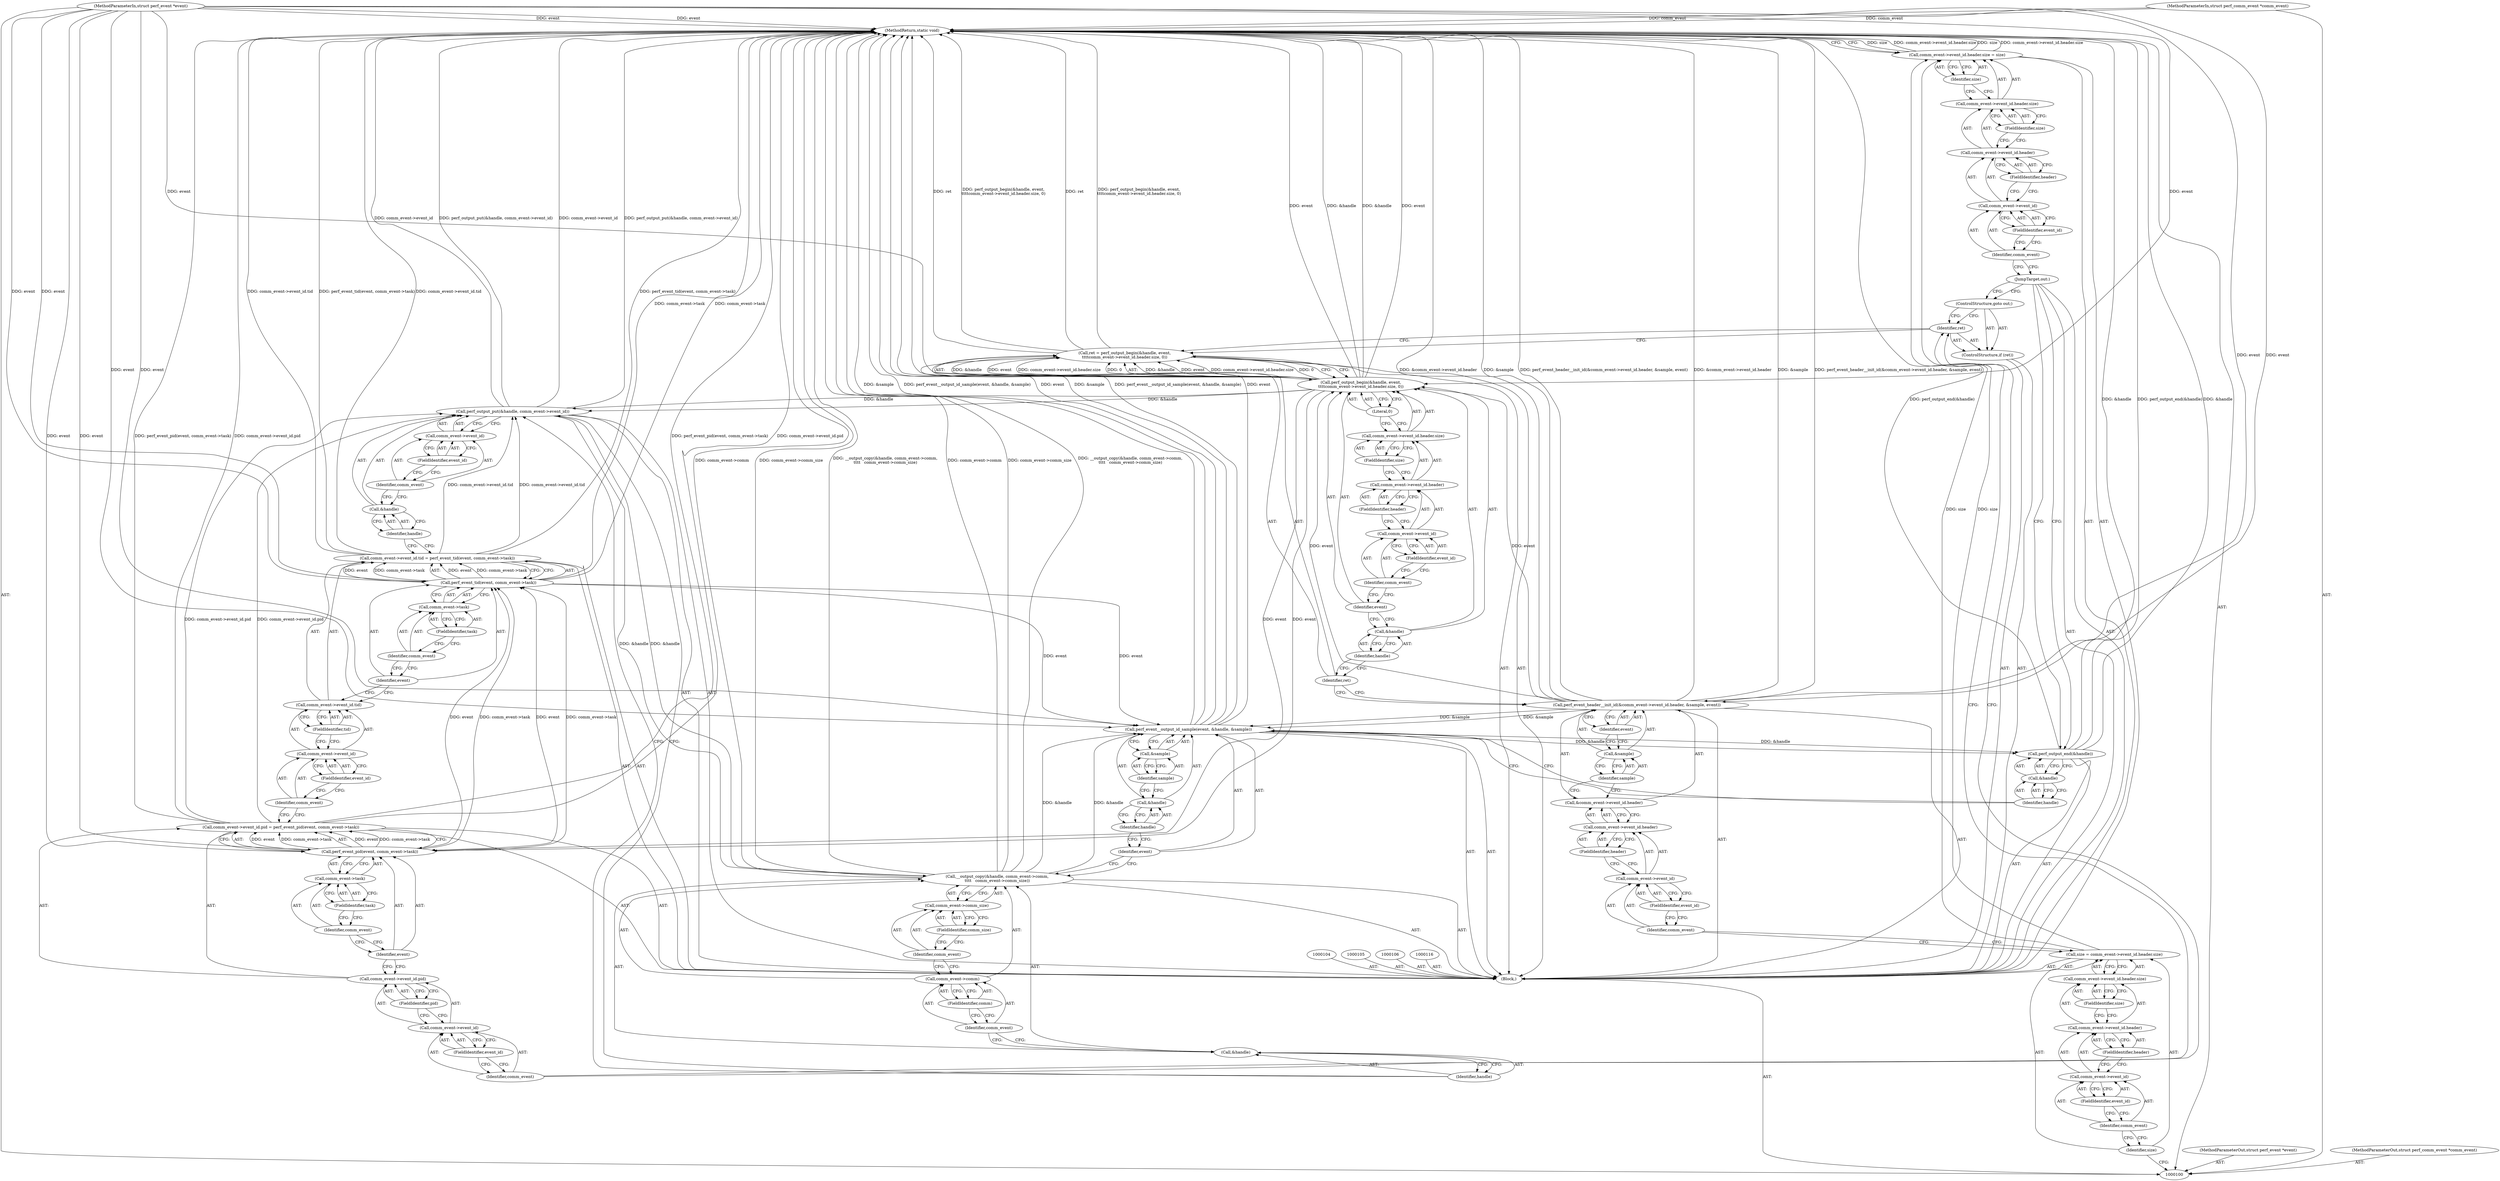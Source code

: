 digraph "0_linux_a8b0ca17b80e92faab46ee7179ba9e99ccb61233_57" {
"1000200" [label="(MethodReturn,static void)"];
"1000101" [label="(MethodParameterIn,struct perf_event *event)"];
"1000272" [label="(MethodParameterOut,struct perf_event *event)"];
"1000127" [label="(Call,ret = perf_output_begin(&handle, event,\n\t\t\t\tcomm_event->event_id.header.size, 0))"];
"1000128" [label="(Identifier,ret)"];
"1000130" [label="(Call,&handle)"];
"1000131" [label="(Identifier,handle)"];
"1000132" [label="(Identifier,event)"];
"1000129" [label="(Call,perf_output_begin(&handle, event,\n\t\t\t\tcomm_event->event_id.header.size, 0))"];
"1000137" [label="(FieldIdentifier,event_id)"];
"1000138" [label="(FieldIdentifier,header)"];
"1000139" [label="(FieldIdentifier,size)"];
"1000140" [label="(Literal,0)"];
"1000133" [label="(Call,comm_event->event_id.header.size)"];
"1000134" [label="(Call,comm_event->event_id.header)"];
"1000135" [label="(Call,comm_event->event_id)"];
"1000136" [label="(Identifier,comm_event)"];
"1000141" [label="(ControlStructure,if (ret))"];
"1000142" [label="(Identifier,ret)"];
"1000143" [label="(ControlStructure,goto out;)"];
"1000144" [label="(Call,comm_event->event_id.pid = perf_event_pid(event, comm_event->task))"];
"1000145" [label="(Call,comm_event->event_id.pid)"];
"1000146" [label="(Call,comm_event->event_id)"];
"1000147" [label="(Identifier,comm_event)"];
"1000148" [label="(FieldIdentifier,event_id)"];
"1000149" [label="(FieldIdentifier,pid)"];
"1000150" [label="(Call,perf_event_pid(event, comm_event->task))"];
"1000151" [label="(Identifier,event)"];
"1000152" [label="(Call,comm_event->task)"];
"1000153" [label="(Identifier,comm_event)"];
"1000154" [label="(FieldIdentifier,task)"];
"1000155" [label="(Call,comm_event->event_id.tid = perf_event_tid(event, comm_event->task))"];
"1000156" [label="(Call,comm_event->event_id.tid)"];
"1000157" [label="(Call,comm_event->event_id)"];
"1000158" [label="(Identifier,comm_event)"];
"1000159" [label="(FieldIdentifier,event_id)"];
"1000160" [label="(FieldIdentifier,tid)"];
"1000161" [label="(Call,perf_event_tid(event, comm_event->task))"];
"1000162" [label="(Identifier,event)"];
"1000163" [label="(Call,comm_event->task)"];
"1000164" [label="(Identifier,comm_event)"];
"1000165" [label="(FieldIdentifier,task)"];
"1000166" [label="(Call,perf_output_put(&handle, comm_event->event_id))"];
"1000167" [label="(Call,&handle)"];
"1000168" [label="(Identifier,handle)"];
"1000169" [label="(Call,comm_event->event_id)"];
"1000170" [label="(Identifier,comm_event)"];
"1000171" [label="(FieldIdentifier,event_id)"];
"1000102" [label="(MethodParameterIn,struct perf_comm_event *comm_event)"];
"1000273" [label="(MethodParameterOut,struct perf_comm_event *comm_event)"];
"1000172" [label="(Call,__output_copy(&handle, comm_event->comm,\n\t\t\t\t   comm_event->comm_size))"];
"1000173" [label="(Call,&handle)"];
"1000174" [label="(Identifier,handle)"];
"1000175" [label="(Call,comm_event->comm)"];
"1000176" [label="(Identifier,comm_event)"];
"1000177" [label="(FieldIdentifier,comm)"];
"1000180" [label="(FieldIdentifier,comm_size)"];
"1000178" [label="(Call,comm_event->comm_size)"];
"1000179" [label="(Identifier,comm_event)"];
"1000181" [label="(Call,perf_event__output_id_sample(event, &handle, &sample))"];
"1000182" [label="(Identifier,event)"];
"1000183" [label="(Call,&handle)"];
"1000184" [label="(Identifier,handle)"];
"1000185" [label="(Call,&sample)"];
"1000186" [label="(Identifier,sample)"];
"1000187" [label="(Call,perf_output_end(&handle))"];
"1000188" [label="(Call,&handle)"];
"1000189" [label="(Identifier,handle)"];
"1000190" [label="(JumpTarget,out:)"];
"1000191" [label="(Call,comm_event->event_id.header.size = size)"];
"1000192" [label="(Call,comm_event->event_id.header.size)"];
"1000193" [label="(Call,comm_event->event_id.header)"];
"1000194" [label="(Call,comm_event->event_id)"];
"1000195" [label="(Identifier,comm_event)"];
"1000196" [label="(FieldIdentifier,event_id)"];
"1000197" [label="(FieldIdentifier,header)"];
"1000198" [label="(FieldIdentifier,size)"];
"1000199" [label="(Identifier,size)"];
"1000103" [label="(Block,)"];
"1000109" [label="(Call,comm_event->event_id.header.size)"];
"1000110" [label="(Call,comm_event->event_id.header)"];
"1000111" [label="(Call,comm_event->event_id)"];
"1000112" [label="(Identifier,comm_event)"];
"1000113" [label="(FieldIdentifier,event_id)"];
"1000114" [label="(FieldIdentifier,header)"];
"1000115" [label="(FieldIdentifier,size)"];
"1000107" [label="(Call,size = comm_event->event_id.header.size)"];
"1000108" [label="(Identifier,size)"];
"1000117" [label="(Call,perf_event_header__init_id(&comm_event->event_id.header, &sample, event))"];
"1000118" [label="(Call,&comm_event->event_id.header)"];
"1000119" [label="(Call,comm_event->event_id.header)"];
"1000120" [label="(Call,comm_event->event_id)"];
"1000121" [label="(Identifier,comm_event)"];
"1000122" [label="(FieldIdentifier,event_id)"];
"1000123" [label="(FieldIdentifier,header)"];
"1000124" [label="(Call,&sample)"];
"1000125" [label="(Identifier,sample)"];
"1000126" [label="(Identifier,event)"];
"1000200" -> "1000100"  [label="AST: "];
"1000200" -> "1000191"  [label="CFG: "];
"1000129" -> "1000200"  [label="DDG: &handle"];
"1000129" -> "1000200"  [label="DDG: event"];
"1000181" -> "1000200"  [label="DDG: &sample"];
"1000181" -> "1000200"  [label="DDG: perf_event__output_id_sample(event, &handle, &sample)"];
"1000181" -> "1000200"  [label="DDG: event"];
"1000166" -> "1000200"  [label="DDG: comm_event->event_id"];
"1000166" -> "1000200"  [label="DDG: perf_output_put(&handle, comm_event->event_id)"];
"1000117" -> "1000200"  [label="DDG: &comm_event->event_id.header"];
"1000117" -> "1000200"  [label="DDG: &sample"];
"1000117" -> "1000200"  [label="DDG: perf_event_header__init_id(&comm_event->event_id.header, &sample, event)"];
"1000102" -> "1000200"  [label="DDG: comm_event"];
"1000191" -> "1000200"  [label="DDG: size"];
"1000191" -> "1000200"  [label="DDG: comm_event->event_id.header.size"];
"1000101" -> "1000200"  [label="DDG: event"];
"1000144" -> "1000200"  [label="DDG: comm_event->event_id.pid"];
"1000144" -> "1000200"  [label="DDG: perf_event_pid(event, comm_event->task)"];
"1000161" -> "1000200"  [label="DDG: comm_event->task"];
"1000172" -> "1000200"  [label="DDG: comm_event->comm"];
"1000172" -> "1000200"  [label="DDG: comm_event->comm_size"];
"1000172" -> "1000200"  [label="DDG: __output_copy(&handle, comm_event->comm,\n\t\t\t\t   comm_event->comm_size)"];
"1000187" -> "1000200"  [label="DDG: &handle"];
"1000187" -> "1000200"  [label="DDG: perf_output_end(&handle)"];
"1000127" -> "1000200"  [label="DDG: perf_output_begin(&handle, event,\n\t\t\t\tcomm_event->event_id.header.size, 0)"];
"1000127" -> "1000200"  [label="DDG: ret"];
"1000155" -> "1000200"  [label="DDG: comm_event->event_id.tid"];
"1000155" -> "1000200"  [label="DDG: perf_event_tid(event, comm_event->task)"];
"1000101" -> "1000100"  [label="AST: "];
"1000101" -> "1000200"  [label="DDG: event"];
"1000101" -> "1000117"  [label="DDG: event"];
"1000101" -> "1000129"  [label="DDG: event"];
"1000101" -> "1000150"  [label="DDG: event"];
"1000101" -> "1000161"  [label="DDG: event"];
"1000101" -> "1000181"  [label="DDG: event"];
"1000272" -> "1000100"  [label="AST: "];
"1000127" -> "1000103"  [label="AST: "];
"1000127" -> "1000129"  [label="CFG: "];
"1000128" -> "1000127"  [label="AST: "];
"1000129" -> "1000127"  [label="AST: "];
"1000142" -> "1000127"  [label="CFG: "];
"1000127" -> "1000200"  [label="DDG: perf_output_begin(&handle, event,\n\t\t\t\tcomm_event->event_id.header.size, 0)"];
"1000127" -> "1000200"  [label="DDG: ret"];
"1000129" -> "1000127"  [label="DDG: &handle"];
"1000129" -> "1000127"  [label="DDG: event"];
"1000129" -> "1000127"  [label="DDG: comm_event->event_id.header.size"];
"1000129" -> "1000127"  [label="DDG: 0"];
"1000128" -> "1000127"  [label="AST: "];
"1000128" -> "1000117"  [label="CFG: "];
"1000131" -> "1000128"  [label="CFG: "];
"1000130" -> "1000129"  [label="AST: "];
"1000130" -> "1000131"  [label="CFG: "];
"1000131" -> "1000130"  [label="AST: "];
"1000132" -> "1000130"  [label="CFG: "];
"1000131" -> "1000130"  [label="AST: "];
"1000131" -> "1000128"  [label="CFG: "];
"1000130" -> "1000131"  [label="CFG: "];
"1000132" -> "1000129"  [label="AST: "];
"1000132" -> "1000130"  [label="CFG: "];
"1000136" -> "1000132"  [label="CFG: "];
"1000129" -> "1000127"  [label="AST: "];
"1000129" -> "1000140"  [label="CFG: "];
"1000130" -> "1000129"  [label="AST: "];
"1000132" -> "1000129"  [label="AST: "];
"1000133" -> "1000129"  [label="AST: "];
"1000140" -> "1000129"  [label="AST: "];
"1000127" -> "1000129"  [label="CFG: "];
"1000129" -> "1000200"  [label="DDG: &handle"];
"1000129" -> "1000200"  [label="DDG: event"];
"1000129" -> "1000127"  [label="DDG: &handle"];
"1000129" -> "1000127"  [label="DDG: event"];
"1000129" -> "1000127"  [label="DDG: comm_event->event_id.header.size"];
"1000129" -> "1000127"  [label="DDG: 0"];
"1000117" -> "1000129"  [label="DDG: event"];
"1000101" -> "1000129"  [label="DDG: event"];
"1000129" -> "1000150"  [label="DDG: event"];
"1000129" -> "1000166"  [label="DDG: &handle"];
"1000137" -> "1000135"  [label="AST: "];
"1000137" -> "1000136"  [label="CFG: "];
"1000135" -> "1000137"  [label="CFG: "];
"1000138" -> "1000134"  [label="AST: "];
"1000138" -> "1000135"  [label="CFG: "];
"1000134" -> "1000138"  [label="CFG: "];
"1000139" -> "1000133"  [label="AST: "];
"1000139" -> "1000134"  [label="CFG: "];
"1000133" -> "1000139"  [label="CFG: "];
"1000140" -> "1000129"  [label="AST: "];
"1000140" -> "1000133"  [label="CFG: "];
"1000129" -> "1000140"  [label="CFG: "];
"1000133" -> "1000129"  [label="AST: "];
"1000133" -> "1000139"  [label="CFG: "];
"1000134" -> "1000133"  [label="AST: "];
"1000139" -> "1000133"  [label="AST: "];
"1000140" -> "1000133"  [label="CFG: "];
"1000134" -> "1000133"  [label="AST: "];
"1000134" -> "1000138"  [label="CFG: "];
"1000135" -> "1000134"  [label="AST: "];
"1000138" -> "1000134"  [label="AST: "];
"1000139" -> "1000134"  [label="CFG: "];
"1000135" -> "1000134"  [label="AST: "];
"1000135" -> "1000137"  [label="CFG: "];
"1000136" -> "1000135"  [label="AST: "];
"1000137" -> "1000135"  [label="AST: "];
"1000138" -> "1000135"  [label="CFG: "];
"1000136" -> "1000135"  [label="AST: "];
"1000136" -> "1000132"  [label="CFG: "];
"1000137" -> "1000136"  [label="CFG: "];
"1000141" -> "1000103"  [label="AST: "];
"1000142" -> "1000141"  [label="AST: "];
"1000143" -> "1000141"  [label="AST: "];
"1000142" -> "1000141"  [label="AST: "];
"1000142" -> "1000127"  [label="CFG: "];
"1000143" -> "1000142"  [label="CFG: "];
"1000147" -> "1000142"  [label="CFG: "];
"1000143" -> "1000141"  [label="AST: "];
"1000143" -> "1000142"  [label="CFG: "];
"1000190" -> "1000143"  [label="CFG: "];
"1000144" -> "1000103"  [label="AST: "];
"1000144" -> "1000150"  [label="CFG: "];
"1000145" -> "1000144"  [label="AST: "];
"1000150" -> "1000144"  [label="AST: "];
"1000158" -> "1000144"  [label="CFG: "];
"1000144" -> "1000200"  [label="DDG: comm_event->event_id.pid"];
"1000144" -> "1000200"  [label="DDG: perf_event_pid(event, comm_event->task)"];
"1000150" -> "1000144"  [label="DDG: event"];
"1000150" -> "1000144"  [label="DDG: comm_event->task"];
"1000144" -> "1000166"  [label="DDG: comm_event->event_id.pid"];
"1000145" -> "1000144"  [label="AST: "];
"1000145" -> "1000149"  [label="CFG: "];
"1000146" -> "1000145"  [label="AST: "];
"1000149" -> "1000145"  [label="AST: "];
"1000151" -> "1000145"  [label="CFG: "];
"1000146" -> "1000145"  [label="AST: "];
"1000146" -> "1000148"  [label="CFG: "];
"1000147" -> "1000146"  [label="AST: "];
"1000148" -> "1000146"  [label="AST: "];
"1000149" -> "1000146"  [label="CFG: "];
"1000147" -> "1000146"  [label="AST: "];
"1000147" -> "1000142"  [label="CFG: "];
"1000148" -> "1000147"  [label="CFG: "];
"1000148" -> "1000146"  [label="AST: "];
"1000148" -> "1000147"  [label="CFG: "];
"1000146" -> "1000148"  [label="CFG: "];
"1000149" -> "1000145"  [label="AST: "];
"1000149" -> "1000146"  [label="CFG: "];
"1000145" -> "1000149"  [label="CFG: "];
"1000150" -> "1000144"  [label="AST: "];
"1000150" -> "1000152"  [label="CFG: "];
"1000151" -> "1000150"  [label="AST: "];
"1000152" -> "1000150"  [label="AST: "];
"1000144" -> "1000150"  [label="CFG: "];
"1000150" -> "1000144"  [label="DDG: event"];
"1000150" -> "1000144"  [label="DDG: comm_event->task"];
"1000129" -> "1000150"  [label="DDG: event"];
"1000101" -> "1000150"  [label="DDG: event"];
"1000150" -> "1000161"  [label="DDG: event"];
"1000150" -> "1000161"  [label="DDG: comm_event->task"];
"1000151" -> "1000150"  [label="AST: "];
"1000151" -> "1000145"  [label="CFG: "];
"1000153" -> "1000151"  [label="CFG: "];
"1000152" -> "1000150"  [label="AST: "];
"1000152" -> "1000154"  [label="CFG: "];
"1000153" -> "1000152"  [label="AST: "];
"1000154" -> "1000152"  [label="AST: "];
"1000150" -> "1000152"  [label="CFG: "];
"1000153" -> "1000152"  [label="AST: "];
"1000153" -> "1000151"  [label="CFG: "];
"1000154" -> "1000153"  [label="CFG: "];
"1000154" -> "1000152"  [label="AST: "];
"1000154" -> "1000153"  [label="CFG: "];
"1000152" -> "1000154"  [label="CFG: "];
"1000155" -> "1000103"  [label="AST: "];
"1000155" -> "1000161"  [label="CFG: "];
"1000156" -> "1000155"  [label="AST: "];
"1000161" -> "1000155"  [label="AST: "];
"1000168" -> "1000155"  [label="CFG: "];
"1000155" -> "1000200"  [label="DDG: comm_event->event_id.tid"];
"1000155" -> "1000200"  [label="DDG: perf_event_tid(event, comm_event->task)"];
"1000161" -> "1000155"  [label="DDG: event"];
"1000161" -> "1000155"  [label="DDG: comm_event->task"];
"1000155" -> "1000166"  [label="DDG: comm_event->event_id.tid"];
"1000156" -> "1000155"  [label="AST: "];
"1000156" -> "1000160"  [label="CFG: "];
"1000157" -> "1000156"  [label="AST: "];
"1000160" -> "1000156"  [label="AST: "];
"1000162" -> "1000156"  [label="CFG: "];
"1000157" -> "1000156"  [label="AST: "];
"1000157" -> "1000159"  [label="CFG: "];
"1000158" -> "1000157"  [label="AST: "];
"1000159" -> "1000157"  [label="AST: "];
"1000160" -> "1000157"  [label="CFG: "];
"1000158" -> "1000157"  [label="AST: "];
"1000158" -> "1000144"  [label="CFG: "];
"1000159" -> "1000158"  [label="CFG: "];
"1000159" -> "1000157"  [label="AST: "];
"1000159" -> "1000158"  [label="CFG: "];
"1000157" -> "1000159"  [label="CFG: "];
"1000160" -> "1000156"  [label="AST: "];
"1000160" -> "1000157"  [label="CFG: "];
"1000156" -> "1000160"  [label="CFG: "];
"1000161" -> "1000155"  [label="AST: "];
"1000161" -> "1000163"  [label="CFG: "];
"1000162" -> "1000161"  [label="AST: "];
"1000163" -> "1000161"  [label="AST: "];
"1000155" -> "1000161"  [label="CFG: "];
"1000161" -> "1000200"  [label="DDG: comm_event->task"];
"1000161" -> "1000155"  [label="DDG: event"];
"1000161" -> "1000155"  [label="DDG: comm_event->task"];
"1000150" -> "1000161"  [label="DDG: event"];
"1000150" -> "1000161"  [label="DDG: comm_event->task"];
"1000101" -> "1000161"  [label="DDG: event"];
"1000161" -> "1000181"  [label="DDG: event"];
"1000162" -> "1000161"  [label="AST: "];
"1000162" -> "1000156"  [label="CFG: "];
"1000164" -> "1000162"  [label="CFG: "];
"1000163" -> "1000161"  [label="AST: "];
"1000163" -> "1000165"  [label="CFG: "];
"1000164" -> "1000163"  [label="AST: "];
"1000165" -> "1000163"  [label="AST: "];
"1000161" -> "1000163"  [label="CFG: "];
"1000164" -> "1000163"  [label="AST: "];
"1000164" -> "1000162"  [label="CFG: "];
"1000165" -> "1000164"  [label="CFG: "];
"1000165" -> "1000163"  [label="AST: "];
"1000165" -> "1000164"  [label="CFG: "];
"1000163" -> "1000165"  [label="CFG: "];
"1000166" -> "1000103"  [label="AST: "];
"1000166" -> "1000169"  [label="CFG: "];
"1000167" -> "1000166"  [label="AST: "];
"1000169" -> "1000166"  [label="AST: "];
"1000174" -> "1000166"  [label="CFG: "];
"1000166" -> "1000200"  [label="DDG: comm_event->event_id"];
"1000166" -> "1000200"  [label="DDG: perf_output_put(&handle, comm_event->event_id)"];
"1000129" -> "1000166"  [label="DDG: &handle"];
"1000144" -> "1000166"  [label="DDG: comm_event->event_id.pid"];
"1000155" -> "1000166"  [label="DDG: comm_event->event_id.tid"];
"1000166" -> "1000172"  [label="DDG: &handle"];
"1000167" -> "1000166"  [label="AST: "];
"1000167" -> "1000168"  [label="CFG: "];
"1000168" -> "1000167"  [label="AST: "];
"1000170" -> "1000167"  [label="CFG: "];
"1000168" -> "1000167"  [label="AST: "];
"1000168" -> "1000155"  [label="CFG: "];
"1000167" -> "1000168"  [label="CFG: "];
"1000169" -> "1000166"  [label="AST: "];
"1000169" -> "1000171"  [label="CFG: "];
"1000170" -> "1000169"  [label="AST: "];
"1000171" -> "1000169"  [label="AST: "];
"1000166" -> "1000169"  [label="CFG: "];
"1000170" -> "1000169"  [label="AST: "];
"1000170" -> "1000167"  [label="CFG: "];
"1000171" -> "1000170"  [label="CFG: "];
"1000171" -> "1000169"  [label="AST: "];
"1000171" -> "1000170"  [label="CFG: "];
"1000169" -> "1000171"  [label="CFG: "];
"1000102" -> "1000100"  [label="AST: "];
"1000102" -> "1000200"  [label="DDG: comm_event"];
"1000273" -> "1000100"  [label="AST: "];
"1000172" -> "1000103"  [label="AST: "];
"1000172" -> "1000178"  [label="CFG: "];
"1000173" -> "1000172"  [label="AST: "];
"1000175" -> "1000172"  [label="AST: "];
"1000178" -> "1000172"  [label="AST: "];
"1000182" -> "1000172"  [label="CFG: "];
"1000172" -> "1000200"  [label="DDG: comm_event->comm"];
"1000172" -> "1000200"  [label="DDG: comm_event->comm_size"];
"1000172" -> "1000200"  [label="DDG: __output_copy(&handle, comm_event->comm,\n\t\t\t\t   comm_event->comm_size)"];
"1000166" -> "1000172"  [label="DDG: &handle"];
"1000172" -> "1000181"  [label="DDG: &handle"];
"1000173" -> "1000172"  [label="AST: "];
"1000173" -> "1000174"  [label="CFG: "];
"1000174" -> "1000173"  [label="AST: "];
"1000176" -> "1000173"  [label="CFG: "];
"1000174" -> "1000173"  [label="AST: "];
"1000174" -> "1000166"  [label="CFG: "];
"1000173" -> "1000174"  [label="CFG: "];
"1000175" -> "1000172"  [label="AST: "];
"1000175" -> "1000177"  [label="CFG: "];
"1000176" -> "1000175"  [label="AST: "];
"1000177" -> "1000175"  [label="AST: "];
"1000179" -> "1000175"  [label="CFG: "];
"1000176" -> "1000175"  [label="AST: "];
"1000176" -> "1000173"  [label="CFG: "];
"1000177" -> "1000176"  [label="CFG: "];
"1000177" -> "1000175"  [label="AST: "];
"1000177" -> "1000176"  [label="CFG: "];
"1000175" -> "1000177"  [label="CFG: "];
"1000180" -> "1000178"  [label="AST: "];
"1000180" -> "1000179"  [label="CFG: "];
"1000178" -> "1000180"  [label="CFG: "];
"1000178" -> "1000172"  [label="AST: "];
"1000178" -> "1000180"  [label="CFG: "];
"1000179" -> "1000178"  [label="AST: "];
"1000180" -> "1000178"  [label="AST: "];
"1000172" -> "1000178"  [label="CFG: "];
"1000179" -> "1000178"  [label="AST: "];
"1000179" -> "1000175"  [label="CFG: "];
"1000180" -> "1000179"  [label="CFG: "];
"1000181" -> "1000103"  [label="AST: "];
"1000181" -> "1000185"  [label="CFG: "];
"1000182" -> "1000181"  [label="AST: "];
"1000183" -> "1000181"  [label="AST: "];
"1000185" -> "1000181"  [label="AST: "];
"1000189" -> "1000181"  [label="CFG: "];
"1000181" -> "1000200"  [label="DDG: &sample"];
"1000181" -> "1000200"  [label="DDG: perf_event__output_id_sample(event, &handle, &sample)"];
"1000181" -> "1000200"  [label="DDG: event"];
"1000161" -> "1000181"  [label="DDG: event"];
"1000101" -> "1000181"  [label="DDG: event"];
"1000172" -> "1000181"  [label="DDG: &handle"];
"1000117" -> "1000181"  [label="DDG: &sample"];
"1000181" -> "1000187"  [label="DDG: &handle"];
"1000182" -> "1000181"  [label="AST: "];
"1000182" -> "1000172"  [label="CFG: "];
"1000184" -> "1000182"  [label="CFG: "];
"1000183" -> "1000181"  [label="AST: "];
"1000183" -> "1000184"  [label="CFG: "];
"1000184" -> "1000183"  [label="AST: "];
"1000186" -> "1000183"  [label="CFG: "];
"1000184" -> "1000183"  [label="AST: "];
"1000184" -> "1000182"  [label="CFG: "];
"1000183" -> "1000184"  [label="CFG: "];
"1000185" -> "1000181"  [label="AST: "];
"1000185" -> "1000186"  [label="CFG: "];
"1000186" -> "1000185"  [label="AST: "];
"1000181" -> "1000185"  [label="CFG: "];
"1000186" -> "1000185"  [label="AST: "];
"1000186" -> "1000183"  [label="CFG: "];
"1000185" -> "1000186"  [label="CFG: "];
"1000187" -> "1000103"  [label="AST: "];
"1000187" -> "1000188"  [label="CFG: "];
"1000188" -> "1000187"  [label="AST: "];
"1000190" -> "1000187"  [label="CFG: "];
"1000187" -> "1000200"  [label="DDG: &handle"];
"1000187" -> "1000200"  [label="DDG: perf_output_end(&handle)"];
"1000181" -> "1000187"  [label="DDG: &handle"];
"1000188" -> "1000187"  [label="AST: "];
"1000188" -> "1000189"  [label="CFG: "];
"1000189" -> "1000188"  [label="AST: "];
"1000187" -> "1000188"  [label="CFG: "];
"1000189" -> "1000188"  [label="AST: "];
"1000189" -> "1000181"  [label="CFG: "];
"1000188" -> "1000189"  [label="CFG: "];
"1000190" -> "1000103"  [label="AST: "];
"1000190" -> "1000187"  [label="CFG: "];
"1000190" -> "1000143"  [label="CFG: "];
"1000195" -> "1000190"  [label="CFG: "];
"1000191" -> "1000103"  [label="AST: "];
"1000191" -> "1000199"  [label="CFG: "];
"1000192" -> "1000191"  [label="AST: "];
"1000199" -> "1000191"  [label="AST: "];
"1000200" -> "1000191"  [label="CFG: "];
"1000191" -> "1000200"  [label="DDG: size"];
"1000191" -> "1000200"  [label="DDG: comm_event->event_id.header.size"];
"1000107" -> "1000191"  [label="DDG: size"];
"1000192" -> "1000191"  [label="AST: "];
"1000192" -> "1000198"  [label="CFG: "];
"1000193" -> "1000192"  [label="AST: "];
"1000198" -> "1000192"  [label="AST: "];
"1000199" -> "1000192"  [label="CFG: "];
"1000193" -> "1000192"  [label="AST: "];
"1000193" -> "1000197"  [label="CFG: "];
"1000194" -> "1000193"  [label="AST: "];
"1000197" -> "1000193"  [label="AST: "];
"1000198" -> "1000193"  [label="CFG: "];
"1000194" -> "1000193"  [label="AST: "];
"1000194" -> "1000196"  [label="CFG: "];
"1000195" -> "1000194"  [label="AST: "];
"1000196" -> "1000194"  [label="AST: "];
"1000197" -> "1000194"  [label="CFG: "];
"1000195" -> "1000194"  [label="AST: "];
"1000195" -> "1000190"  [label="CFG: "];
"1000196" -> "1000195"  [label="CFG: "];
"1000196" -> "1000194"  [label="AST: "];
"1000196" -> "1000195"  [label="CFG: "];
"1000194" -> "1000196"  [label="CFG: "];
"1000197" -> "1000193"  [label="AST: "];
"1000197" -> "1000194"  [label="CFG: "];
"1000193" -> "1000197"  [label="CFG: "];
"1000198" -> "1000192"  [label="AST: "];
"1000198" -> "1000193"  [label="CFG: "];
"1000192" -> "1000198"  [label="CFG: "];
"1000199" -> "1000191"  [label="AST: "];
"1000199" -> "1000192"  [label="CFG: "];
"1000191" -> "1000199"  [label="CFG: "];
"1000103" -> "1000100"  [label="AST: "];
"1000104" -> "1000103"  [label="AST: "];
"1000105" -> "1000103"  [label="AST: "];
"1000106" -> "1000103"  [label="AST: "];
"1000107" -> "1000103"  [label="AST: "];
"1000116" -> "1000103"  [label="AST: "];
"1000117" -> "1000103"  [label="AST: "];
"1000127" -> "1000103"  [label="AST: "];
"1000141" -> "1000103"  [label="AST: "];
"1000144" -> "1000103"  [label="AST: "];
"1000155" -> "1000103"  [label="AST: "];
"1000166" -> "1000103"  [label="AST: "];
"1000172" -> "1000103"  [label="AST: "];
"1000181" -> "1000103"  [label="AST: "];
"1000187" -> "1000103"  [label="AST: "];
"1000190" -> "1000103"  [label="AST: "];
"1000191" -> "1000103"  [label="AST: "];
"1000109" -> "1000107"  [label="AST: "];
"1000109" -> "1000115"  [label="CFG: "];
"1000110" -> "1000109"  [label="AST: "];
"1000115" -> "1000109"  [label="AST: "];
"1000107" -> "1000109"  [label="CFG: "];
"1000110" -> "1000109"  [label="AST: "];
"1000110" -> "1000114"  [label="CFG: "];
"1000111" -> "1000110"  [label="AST: "];
"1000114" -> "1000110"  [label="AST: "];
"1000115" -> "1000110"  [label="CFG: "];
"1000111" -> "1000110"  [label="AST: "];
"1000111" -> "1000113"  [label="CFG: "];
"1000112" -> "1000111"  [label="AST: "];
"1000113" -> "1000111"  [label="AST: "];
"1000114" -> "1000111"  [label="CFG: "];
"1000112" -> "1000111"  [label="AST: "];
"1000112" -> "1000108"  [label="CFG: "];
"1000113" -> "1000112"  [label="CFG: "];
"1000113" -> "1000111"  [label="AST: "];
"1000113" -> "1000112"  [label="CFG: "];
"1000111" -> "1000113"  [label="CFG: "];
"1000114" -> "1000110"  [label="AST: "];
"1000114" -> "1000111"  [label="CFG: "];
"1000110" -> "1000114"  [label="CFG: "];
"1000115" -> "1000109"  [label="AST: "];
"1000115" -> "1000110"  [label="CFG: "];
"1000109" -> "1000115"  [label="CFG: "];
"1000107" -> "1000103"  [label="AST: "];
"1000107" -> "1000109"  [label="CFG: "];
"1000108" -> "1000107"  [label="AST: "];
"1000109" -> "1000107"  [label="AST: "];
"1000121" -> "1000107"  [label="CFG: "];
"1000107" -> "1000191"  [label="DDG: size"];
"1000108" -> "1000107"  [label="AST: "];
"1000108" -> "1000100"  [label="CFG: "];
"1000112" -> "1000108"  [label="CFG: "];
"1000117" -> "1000103"  [label="AST: "];
"1000117" -> "1000126"  [label="CFG: "];
"1000118" -> "1000117"  [label="AST: "];
"1000124" -> "1000117"  [label="AST: "];
"1000126" -> "1000117"  [label="AST: "];
"1000128" -> "1000117"  [label="CFG: "];
"1000117" -> "1000200"  [label="DDG: &comm_event->event_id.header"];
"1000117" -> "1000200"  [label="DDG: &sample"];
"1000117" -> "1000200"  [label="DDG: perf_event_header__init_id(&comm_event->event_id.header, &sample, event)"];
"1000101" -> "1000117"  [label="DDG: event"];
"1000117" -> "1000129"  [label="DDG: event"];
"1000117" -> "1000181"  [label="DDG: &sample"];
"1000118" -> "1000117"  [label="AST: "];
"1000118" -> "1000119"  [label="CFG: "];
"1000119" -> "1000118"  [label="AST: "];
"1000125" -> "1000118"  [label="CFG: "];
"1000119" -> "1000118"  [label="AST: "];
"1000119" -> "1000123"  [label="CFG: "];
"1000120" -> "1000119"  [label="AST: "];
"1000123" -> "1000119"  [label="AST: "];
"1000118" -> "1000119"  [label="CFG: "];
"1000120" -> "1000119"  [label="AST: "];
"1000120" -> "1000122"  [label="CFG: "];
"1000121" -> "1000120"  [label="AST: "];
"1000122" -> "1000120"  [label="AST: "];
"1000123" -> "1000120"  [label="CFG: "];
"1000121" -> "1000120"  [label="AST: "];
"1000121" -> "1000107"  [label="CFG: "];
"1000122" -> "1000121"  [label="CFG: "];
"1000122" -> "1000120"  [label="AST: "];
"1000122" -> "1000121"  [label="CFG: "];
"1000120" -> "1000122"  [label="CFG: "];
"1000123" -> "1000119"  [label="AST: "];
"1000123" -> "1000120"  [label="CFG: "];
"1000119" -> "1000123"  [label="CFG: "];
"1000124" -> "1000117"  [label="AST: "];
"1000124" -> "1000125"  [label="CFG: "];
"1000125" -> "1000124"  [label="AST: "];
"1000126" -> "1000124"  [label="CFG: "];
"1000125" -> "1000124"  [label="AST: "];
"1000125" -> "1000118"  [label="CFG: "];
"1000124" -> "1000125"  [label="CFG: "];
"1000126" -> "1000117"  [label="AST: "];
"1000126" -> "1000124"  [label="CFG: "];
"1000117" -> "1000126"  [label="CFG: "];
}
